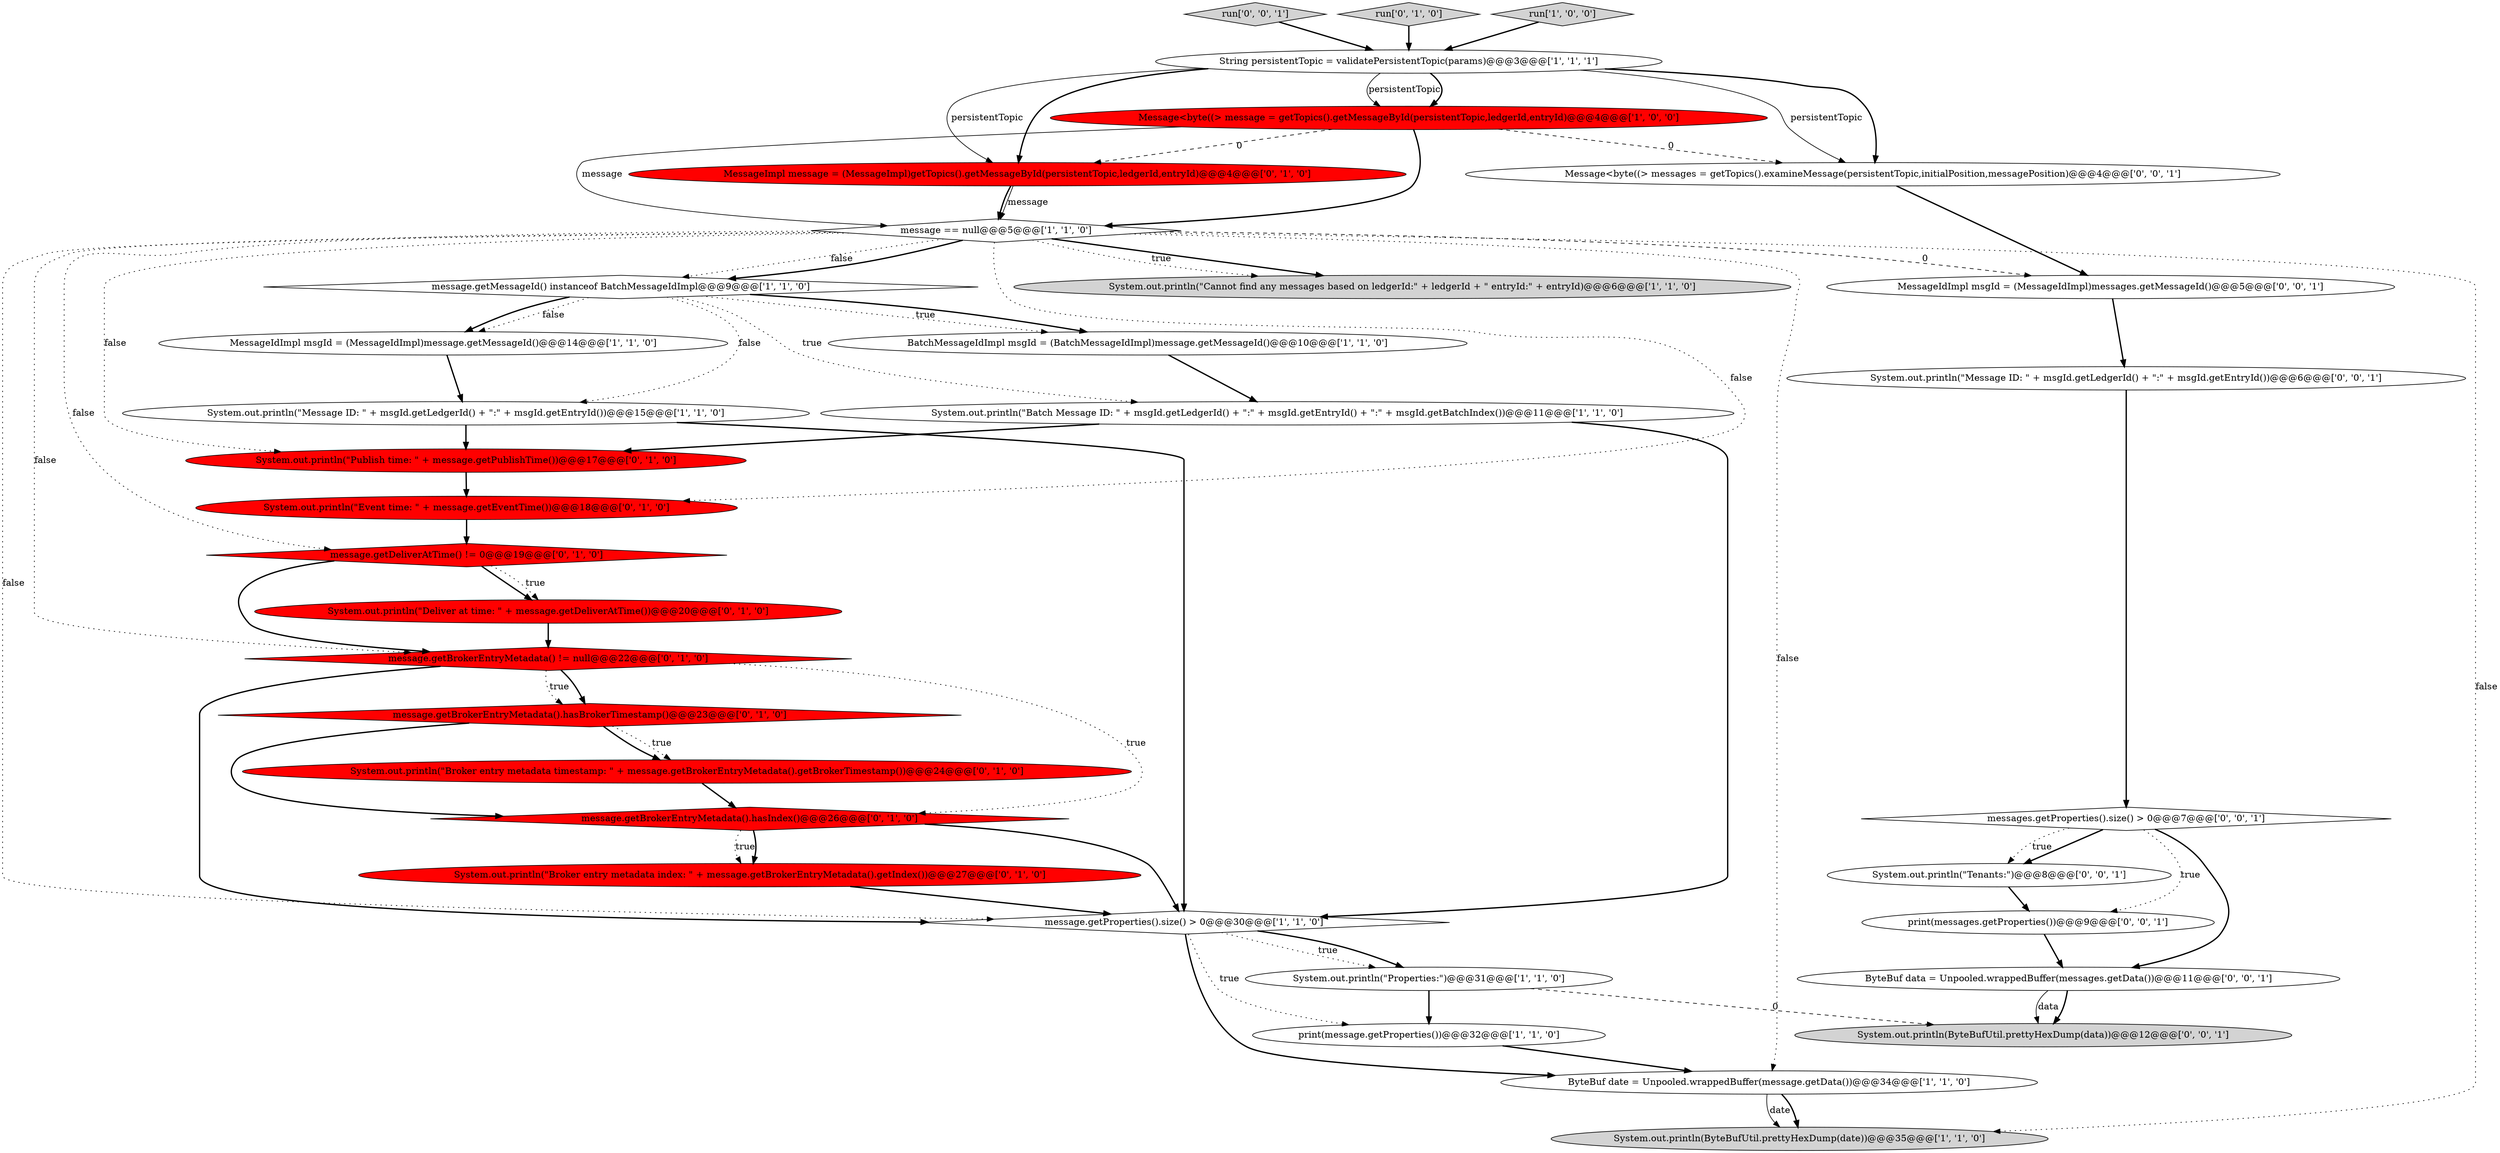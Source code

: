digraph {
15 [style = filled, label = "message.getDeliverAtTime() != 0@@@19@@@['0', '1', '0']", fillcolor = red, shape = diamond image = "AAA1AAABBB2BBB"];
19 [style = filled, label = "System.out.println(\"Broker entry metadata timestamp: \" + message.getBrokerEntryMetadata().getBrokerTimestamp())@@@24@@@['0', '1', '0']", fillcolor = red, shape = ellipse image = "AAA1AAABBB2BBB"];
29 [style = filled, label = "System.out.println(\"Tenants:\")@@@8@@@['0', '0', '1']", fillcolor = white, shape = ellipse image = "AAA0AAABBB3BBB"];
0 [style = filled, label = "System.out.println(\"Cannot find any messages based on ledgerId:\" + ledgerId + \" entryId:\" + entryId)@@@6@@@['1', '1', '0']", fillcolor = lightgray, shape = ellipse image = "AAA0AAABBB1BBB"];
28 [style = filled, label = "System.out.println(\"Message ID: \" + msgId.getLedgerId() + \":\" + msgId.getEntryId())@@@6@@@['0', '0', '1']", fillcolor = white, shape = ellipse image = "AAA0AAABBB3BBB"];
30 [style = filled, label = "run['0', '0', '1']", fillcolor = lightgray, shape = diamond image = "AAA0AAABBB3BBB"];
14 [style = filled, label = "MessageIdImpl msgId = (MessageIdImpl)message.getMessageId()@@@14@@@['1', '1', '0']", fillcolor = white, shape = ellipse image = "AAA0AAABBB1BBB"];
34 [style = filled, label = "print(messages.getProperties())@@@9@@@['0', '0', '1']", fillcolor = white, shape = ellipse image = "AAA0AAABBB3BBB"];
10 [style = filled, label = "message == null@@@5@@@['1', '1', '0']", fillcolor = white, shape = diamond image = "AAA0AAABBB1BBB"];
4 [style = filled, label = "System.out.println(\"Properties:\")@@@31@@@['1', '1', '0']", fillcolor = white, shape = ellipse image = "AAA0AAABBB1BBB"];
24 [style = filled, label = "System.out.println(\"Event time: \" + message.getEventTime())@@@18@@@['0', '1', '0']", fillcolor = red, shape = ellipse image = "AAA1AAABBB2BBB"];
8 [style = filled, label = "message.getProperties().size() > 0@@@30@@@['1', '1', '0']", fillcolor = white, shape = diamond image = "AAA0AAABBB1BBB"];
25 [style = filled, label = "MessageImpl message = (MessageImpl)getTopics().getMessageById(persistentTopic,ledgerId,entryId)@@@4@@@['0', '1', '0']", fillcolor = red, shape = ellipse image = "AAA1AAABBB2BBB"];
21 [style = filled, label = "System.out.println(\"Broker entry metadata index: \" + message.getBrokerEntryMetadata().getIndex())@@@27@@@['0', '1', '0']", fillcolor = red, shape = ellipse image = "AAA1AAABBB2BBB"];
6 [style = filled, label = "message.getMessageId() instanceof BatchMessageIdImpl@@@9@@@['1', '1', '0']", fillcolor = white, shape = diamond image = "AAA0AAABBB1BBB"];
7 [style = filled, label = "System.out.println(\"Message ID: \" + msgId.getLedgerId() + \":\" + msgId.getEntryId())@@@15@@@['1', '1', '0']", fillcolor = white, shape = ellipse image = "AAA0AAABBB1BBB"];
18 [style = filled, label = "System.out.println(\"Deliver at time: \" + message.getDeliverAtTime())@@@20@@@['0', '1', '0']", fillcolor = red, shape = ellipse image = "AAA1AAABBB2BBB"];
26 [style = filled, label = "System.out.println(ByteBufUtil.prettyHexDump(data))@@@12@@@['0', '0', '1']", fillcolor = lightgray, shape = ellipse image = "AAA0AAABBB3BBB"];
3 [style = filled, label = "System.out.println(\"Batch Message ID: \" + msgId.getLedgerId() + \":\" + msgId.getEntryId() + \":\" + msgId.getBatchIndex())@@@11@@@['1', '1', '0']", fillcolor = white, shape = ellipse image = "AAA0AAABBB1BBB"];
12 [style = filled, label = "Message<byte((> message = getTopics().getMessageById(persistentTopic,ledgerId,entryId)@@@4@@@['1', '0', '0']", fillcolor = red, shape = ellipse image = "AAA1AAABBB1BBB"];
5 [style = filled, label = "print(message.getProperties())@@@32@@@['1', '1', '0']", fillcolor = white, shape = ellipse image = "AAA0AAABBB1BBB"];
23 [style = filled, label = "System.out.println(\"Publish time: \" + message.getPublishTime())@@@17@@@['0', '1', '0']", fillcolor = red, shape = ellipse image = "AAA1AAABBB2BBB"];
31 [style = filled, label = "messages.getProperties().size() > 0@@@7@@@['0', '0', '1']", fillcolor = white, shape = diamond image = "AAA0AAABBB3BBB"];
9 [style = filled, label = "String persistentTopic = validatePersistentTopic(params)@@@3@@@['1', '1', '1']", fillcolor = white, shape = ellipse image = "AAA0AAABBB1BBB"];
16 [style = filled, label = "run['0', '1', '0']", fillcolor = lightgray, shape = diamond image = "AAA0AAABBB2BBB"];
2 [style = filled, label = "ByteBuf date = Unpooled.wrappedBuffer(message.getData())@@@34@@@['1', '1', '0']", fillcolor = white, shape = ellipse image = "AAA0AAABBB1BBB"];
20 [style = filled, label = "message.getBrokerEntryMetadata() != null@@@22@@@['0', '1', '0']", fillcolor = red, shape = diamond image = "AAA1AAABBB2BBB"];
33 [style = filled, label = "Message<byte((> messages = getTopics().examineMessage(persistentTopic,initialPosition,messagePosition)@@@4@@@['0', '0', '1']", fillcolor = white, shape = ellipse image = "AAA0AAABBB3BBB"];
11 [style = filled, label = "run['1', '0', '0']", fillcolor = lightgray, shape = diamond image = "AAA0AAABBB1BBB"];
1 [style = filled, label = "BatchMessageIdImpl msgId = (BatchMessageIdImpl)message.getMessageId()@@@10@@@['1', '1', '0']", fillcolor = white, shape = ellipse image = "AAA0AAABBB1BBB"];
17 [style = filled, label = "message.getBrokerEntryMetadata().hasIndex()@@@26@@@['0', '1', '0']", fillcolor = red, shape = diamond image = "AAA1AAABBB2BBB"];
27 [style = filled, label = "ByteBuf data = Unpooled.wrappedBuffer(messages.getData())@@@11@@@['0', '0', '1']", fillcolor = white, shape = ellipse image = "AAA0AAABBB3BBB"];
32 [style = filled, label = "MessageIdImpl msgId = (MessageIdImpl)messages.getMessageId()@@@5@@@['0', '0', '1']", fillcolor = white, shape = ellipse image = "AAA0AAABBB3BBB"];
22 [style = filled, label = "message.getBrokerEntryMetadata().hasBrokerTimestamp()@@@23@@@['0', '1', '0']", fillcolor = red, shape = diamond image = "AAA1AAABBB2BBB"];
13 [style = filled, label = "System.out.println(ByteBufUtil.prettyHexDump(date))@@@35@@@['1', '1', '0']", fillcolor = lightgray, shape = ellipse image = "AAA0AAABBB1BBB"];
12->10 [style = solid, label="message"];
2->13 [style = solid, label="date"];
17->8 [style = bold, label=""];
10->6 [style = dotted, label="false"];
25->10 [style = solid, label="message"];
10->24 [style = dotted, label="false"];
22->19 [style = dotted, label="true"];
12->33 [style = dashed, label="0"];
22->19 [style = bold, label=""];
9->33 [style = bold, label=""];
20->17 [style = dotted, label="true"];
28->31 [style = bold, label=""];
15->18 [style = dotted, label="true"];
6->1 [style = dotted, label="true"];
1->3 [style = bold, label=""];
21->8 [style = bold, label=""];
10->20 [style = dotted, label="false"];
10->2 [style = dotted, label="false"];
31->29 [style = bold, label=""];
30->9 [style = bold, label=""];
6->7 [style = dotted, label="false"];
19->17 [style = bold, label=""];
4->26 [style = dashed, label="0"];
29->34 [style = bold, label=""];
7->8 [style = bold, label=""];
11->9 [style = bold, label=""];
15->18 [style = bold, label=""];
10->6 [style = bold, label=""];
9->25 [style = solid, label="persistentTopic"];
6->14 [style = dotted, label="false"];
8->4 [style = dotted, label="true"];
10->15 [style = dotted, label="false"];
14->7 [style = bold, label=""];
2->13 [style = bold, label=""];
20->22 [style = bold, label=""];
6->14 [style = bold, label=""];
6->1 [style = bold, label=""];
18->20 [style = bold, label=""];
5->2 [style = bold, label=""];
3->23 [style = bold, label=""];
12->10 [style = bold, label=""];
23->24 [style = bold, label=""];
9->12 [style = solid, label="persistentTopic"];
20->8 [style = bold, label=""];
27->26 [style = bold, label=""];
12->25 [style = dashed, label="0"];
10->32 [style = dashed, label="0"];
8->2 [style = bold, label=""];
31->27 [style = bold, label=""];
8->5 [style = dotted, label="true"];
15->20 [style = bold, label=""];
3->8 [style = bold, label=""];
9->33 [style = solid, label="persistentTopic"];
9->25 [style = bold, label=""];
10->0 [style = bold, label=""];
7->23 [style = bold, label=""];
10->8 [style = dotted, label="false"];
10->13 [style = dotted, label="false"];
31->34 [style = dotted, label="true"];
22->17 [style = bold, label=""];
10->0 [style = dotted, label="true"];
33->32 [style = bold, label=""];
25->10 [style = bold, label=""];
9->12 [style = bold, label=""];
20->22 [style = dotted, label="true"];
27->26 [style = solid, label="data"];
8->4 [style = bold, label=""];
6->3 [style = dotted, label="true"];
31->29 [style = dotted, label="true"];
17->21 [style = dotted, label="true"];
32->28 [style = bold, label=""];
4->5 [style = bold, label=""];
17->21 [style = bold, label=""];
16->9 [style = bold, label=""];
10->23 [style = dotted, label="false"];
34->27 [style = bold, label=""];
24->15 [style = bold, label=""];
}
